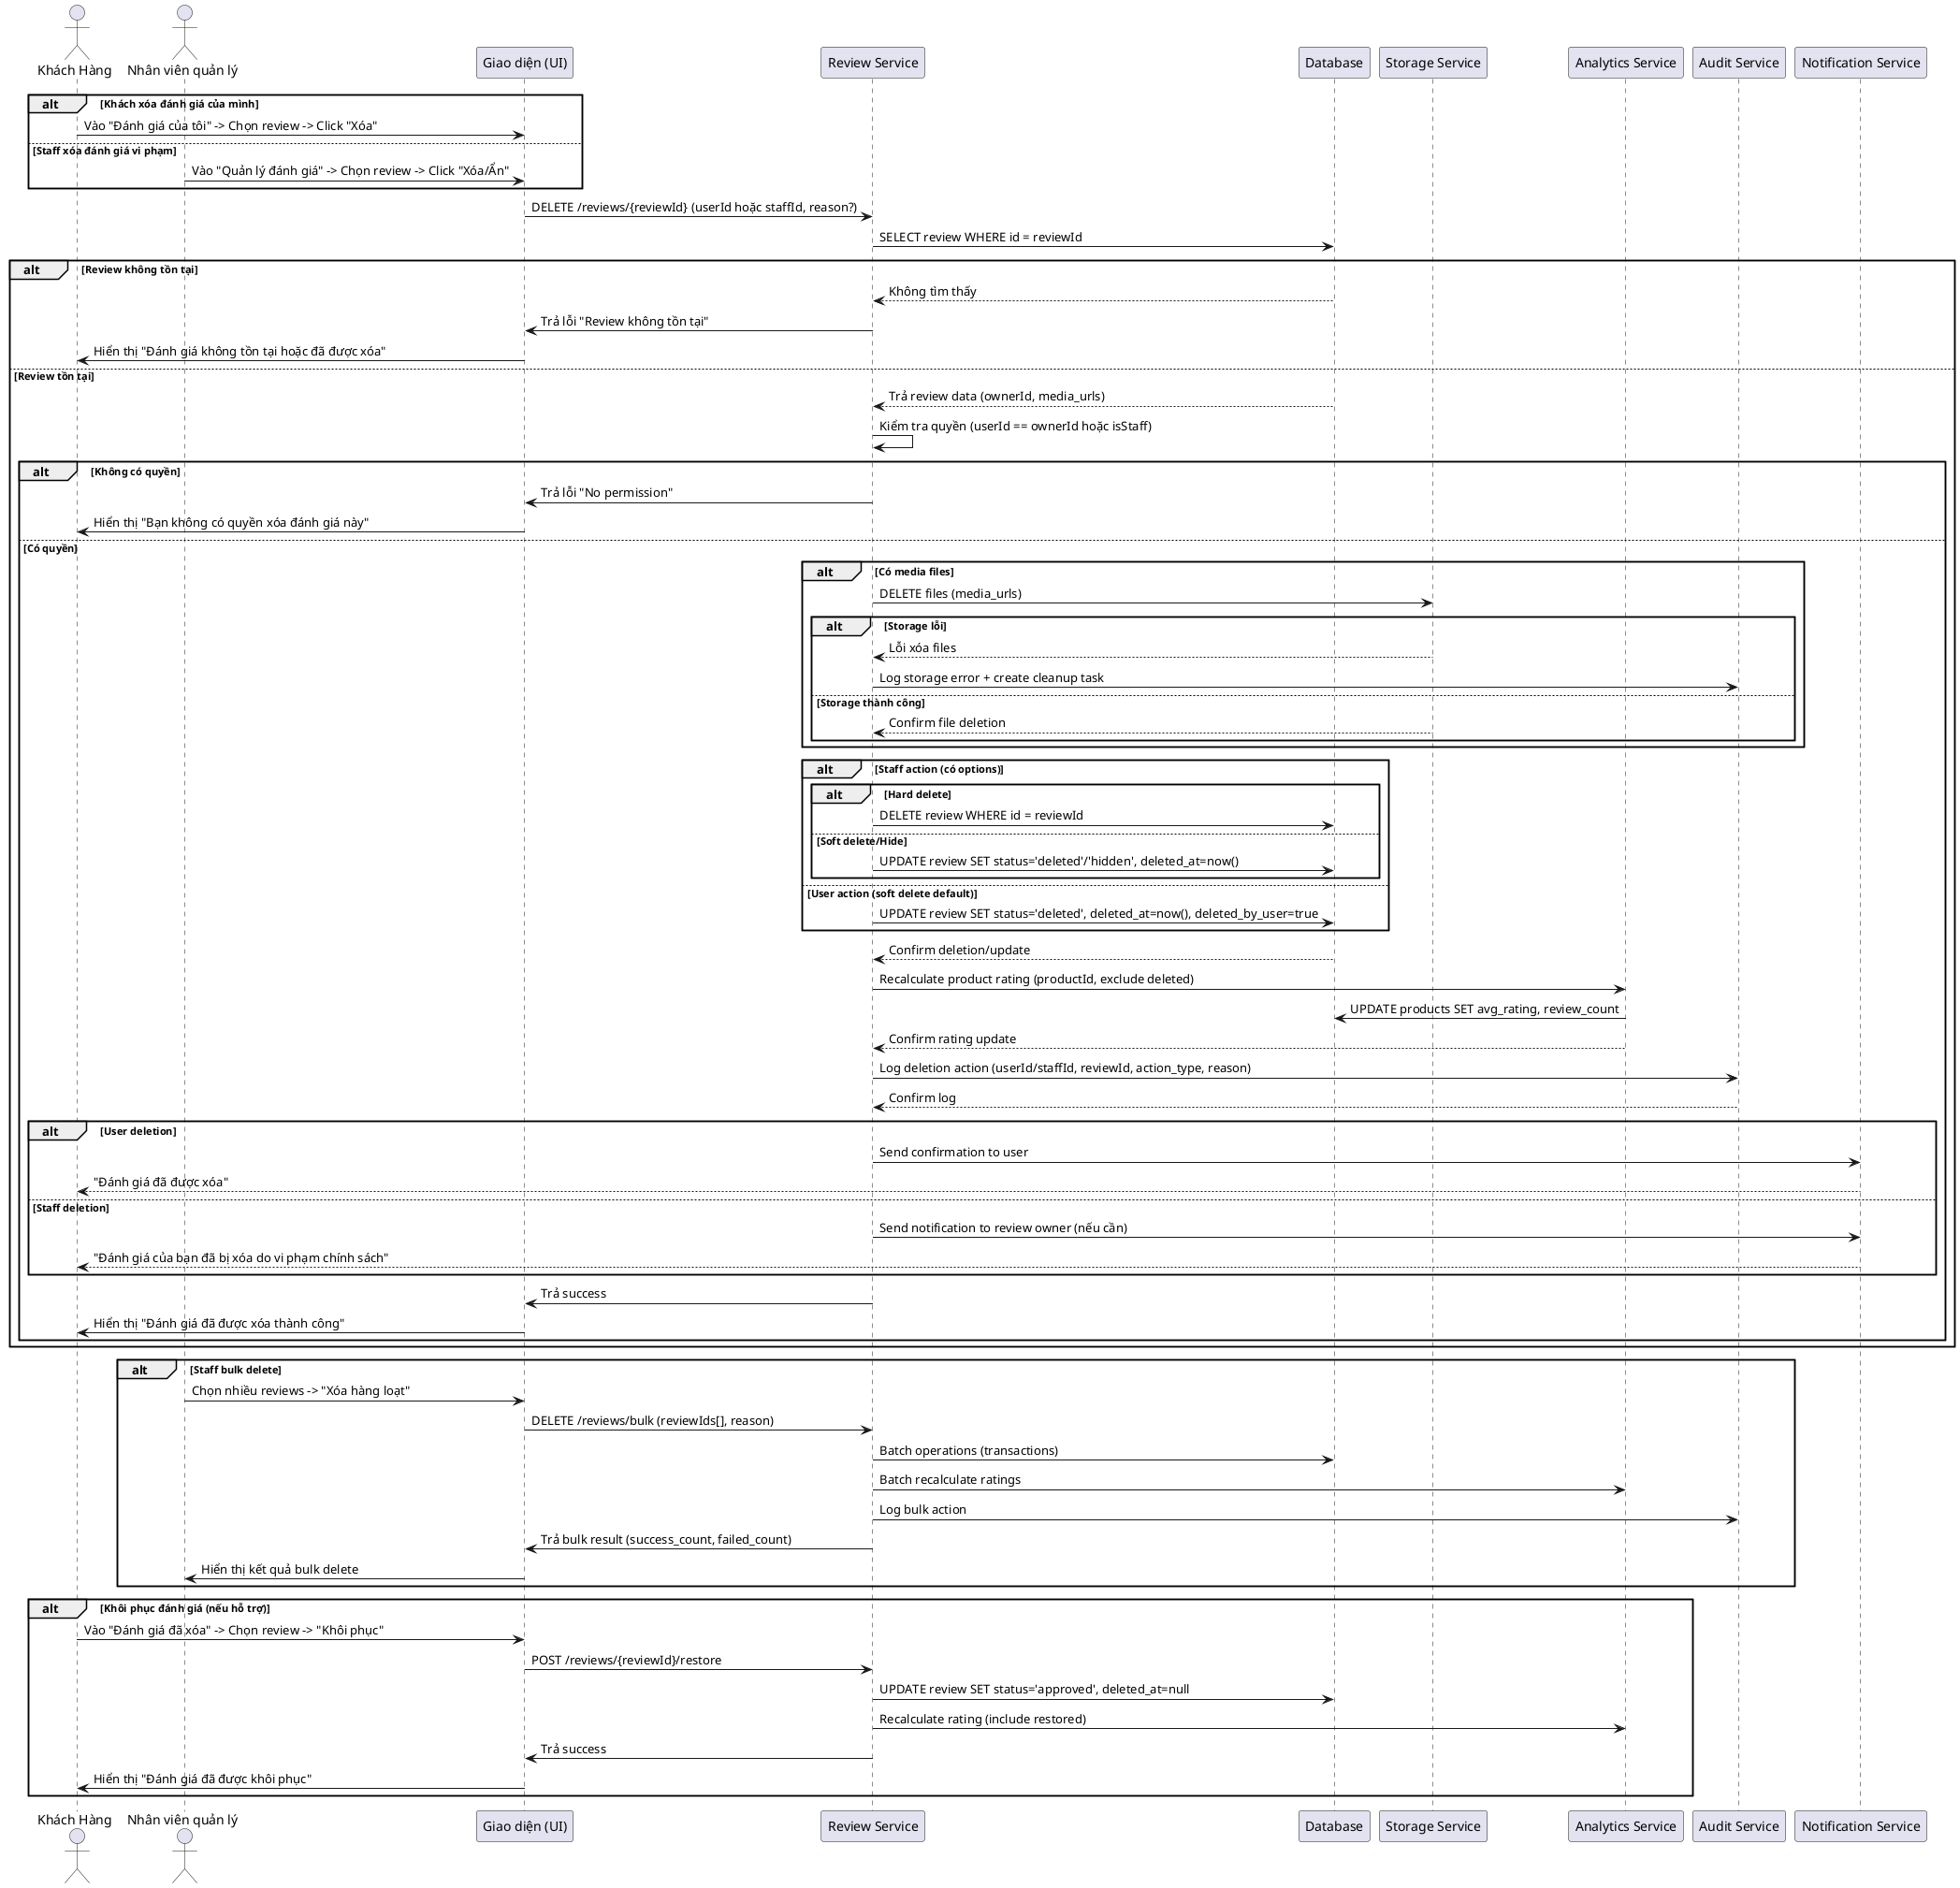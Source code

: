 @startuml xoa-danh-gia-binh-luan
actor "Khách Hàng" as User
actor "Nhân viên quản lý" as Staff
participant "Giao diện (UI)" as UI
participant "Review Service" as Review
participant "Database" as DB
participant "Storage Service" as Storage
participant "Analytics Service" as Analytics
participant "Audit Service" as Audit
participant "Notification Service" as Notif

alt Khách xóa đánh giá của mình
  User -> UI: Vào "Đánh giá của tôi" -> Chọn review -> Click "Xóa"
else Staff xóa đánh giá vi phạm
  Staff -> UI: Vào "Quản lý đánh giá" -> Chọn review -> Click "Xóa/Ẩn"
end

UI -> Review: DELETE /reviews/{reviewId} (userId hoặc staffId, reason?)
Review -> DB: SELECT review WHERE id = reviewId
alt Review không tồn tại
  DB --> Review: Không tìm thấy
  Review -> UI: Trả lỗi "Review không tồn tại"
  UI -> User: Hiển thị "Đánh giá không tồn tại hoặc đã được xóa"
else Review tồn tại
  DB --> Review: Trả review data (ownerId, media_urls)
  Review -> Review: Kiểm tra quyền (userId == ownerId hoặc isStaff)
  alt Không có quyền
    Review -> UI: Trả lỗi "No permission"
    UI -> User: Hiển thị "Bạn không có quyền xóa đánh giá này"
  else Có quyền
    alt Có media files
      Review -> Storage: DELETE files (media_urls)
      alt Storage lỗi
        Storage --> Review: Lỗi xóa files
        Review -> Audit: Log storage error + create cleanup task
      else Storage thành công
        Storage --> Review: Confirm file deletion
      end
    end
    
    alt Staff action (có options)
      alt Hard delete
        Review -> DB: DELETE review WHERE id = reviewId
      else Soft delete/Hide
        Review -> DB: UPDATE review SET status='deleted'/'hidden', deleted_at=now()
      end
    else User action (soft delete default)
      Review -> DB: UPDATE review SET status='deleted', deleted_at=now(), deleted_by_user=true
    end
    
    DB --> Review: Confirm deletion/update
    Review -> Analytics: Recalculate product rating (productId, exclude deleted)
    Analytics -> DB: UPDATE products SET avg_rating, review_count
    Analytics --> Review: Confirm rating update
    
    Review -> Audit: Log deletion action (userId/staffId, reviewId, action_type, reason)
    Audit --> Review: Confirm log
    
    alt User deletion
      Review -> Notif: Send confirmation to user
      Notif --> User: "Đánh giá đã được xóa"
    else Staff deletion
      Review -> Notif: Send notification to review owner (nếu cần)
      Notif --> User: "Đánh giá của bạn đã bị xóa do vi phạm chính sách"
    end
    
    Review -> UI: Trả success
    UI -> User: Hiển thị "Đánh giá đã được xóa thành công"
  end
end

alt Staff bulk delete
  Staff -> UI: Chọn nhiều reviews -> "Xóa hàng loạt"
  UI -> Review: DELETE /reviews/bulk (reviewIds[], reason)
  Review -> DB: Batch operations (transactions)
  Review -> Analytics: Batch recalculate ratings
  Review -> Audit: Log bulk action
  Review -> UI: Trả bulk result (success_count, failed_count)
  UI -> Staff: Hiển thị kết quả bulk delete
end

alt Khôi phục đánh giá (nếu hỗ trợ)
  User -> UI: Vào "Đánh giá đã xóa" -> Chọn review -> "Khôi phục"
  UI -> Review: POST /reviews/{reviewId}/restore
  Review -> DB: UPDATE review SET status='approved', deleted_at=null
  Review -> Analytics: Recalculate rating (include restored)
  Review -> UI: Trả success
  UI -> User: Hiển thị "Đánh giá đã được khôi phục"
end
@enduml